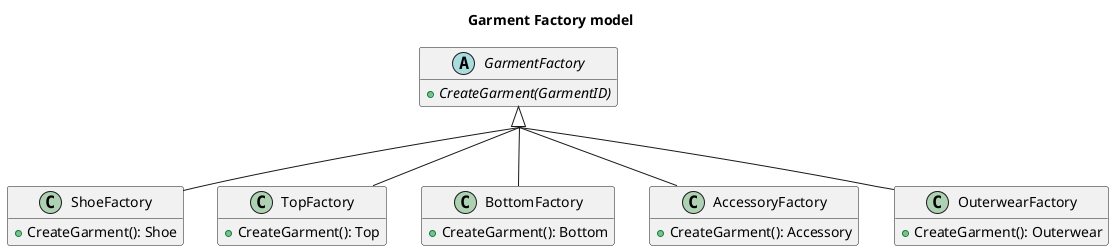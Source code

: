 @startuml GarmentFactory

'!include GarmentModel.puml!0
title Garment Factory model
hide empty members

remove Shade
remove Colour

skinparam groupInheritance 2

abstract GarmentFactory{
    + {abstract} CreateGarment(GarmentID)
}

class ShoeFactory extends GarmentFactory{
    + CreateGarment(): Shoe
}
class TopFactory extends GarmentFactory{
    + CreateGarment(): Top
}
class BottomFactory extends GarmentFactory{
    + CreateGarment(): Bottom
}
class AccessoryFactory extends GarmentFactory{
    + CreateGarment(): Accessory
}
class OuterwearFactory extends GarmentFactory{
    + CreateGarment(): Outerwear
}

@enduml